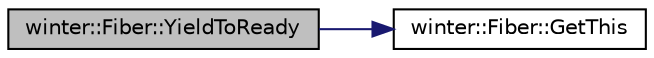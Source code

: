 digraph "winter::Fiber::YieldToReady"
{
 // LATEX_PDF_SIZE
  edge [fontname="Helvetica",fontsize="10",labelfontname="Helvetica",labelfontsize="10"];
  node [fontname="Helvetica",fontsize="10",shape=record];
  rankdir="LR";
  Node1 [label="winter::Fiber::YieldToReady",height=0.2,width=0.4,color="black", fillcolor="grey75", style="filled", fontcolor="black",tooltip="将当前协程切换到后台,并设置为READY状态"];
  Node1 -> Node2 [color="midnightblue",fontsize="10",style="solid",fontname="Helvetica"];
  Node2 [label="winter::Fiber::GetThis",height=0.2,width=0.4,color="black", fillcolor="white", style="filled",URL="$classwinter_1_1Fiber.html#aedade8d2adfee1f538c10bf35d82d361",tooltip="返回当前所在的协程"];
}

